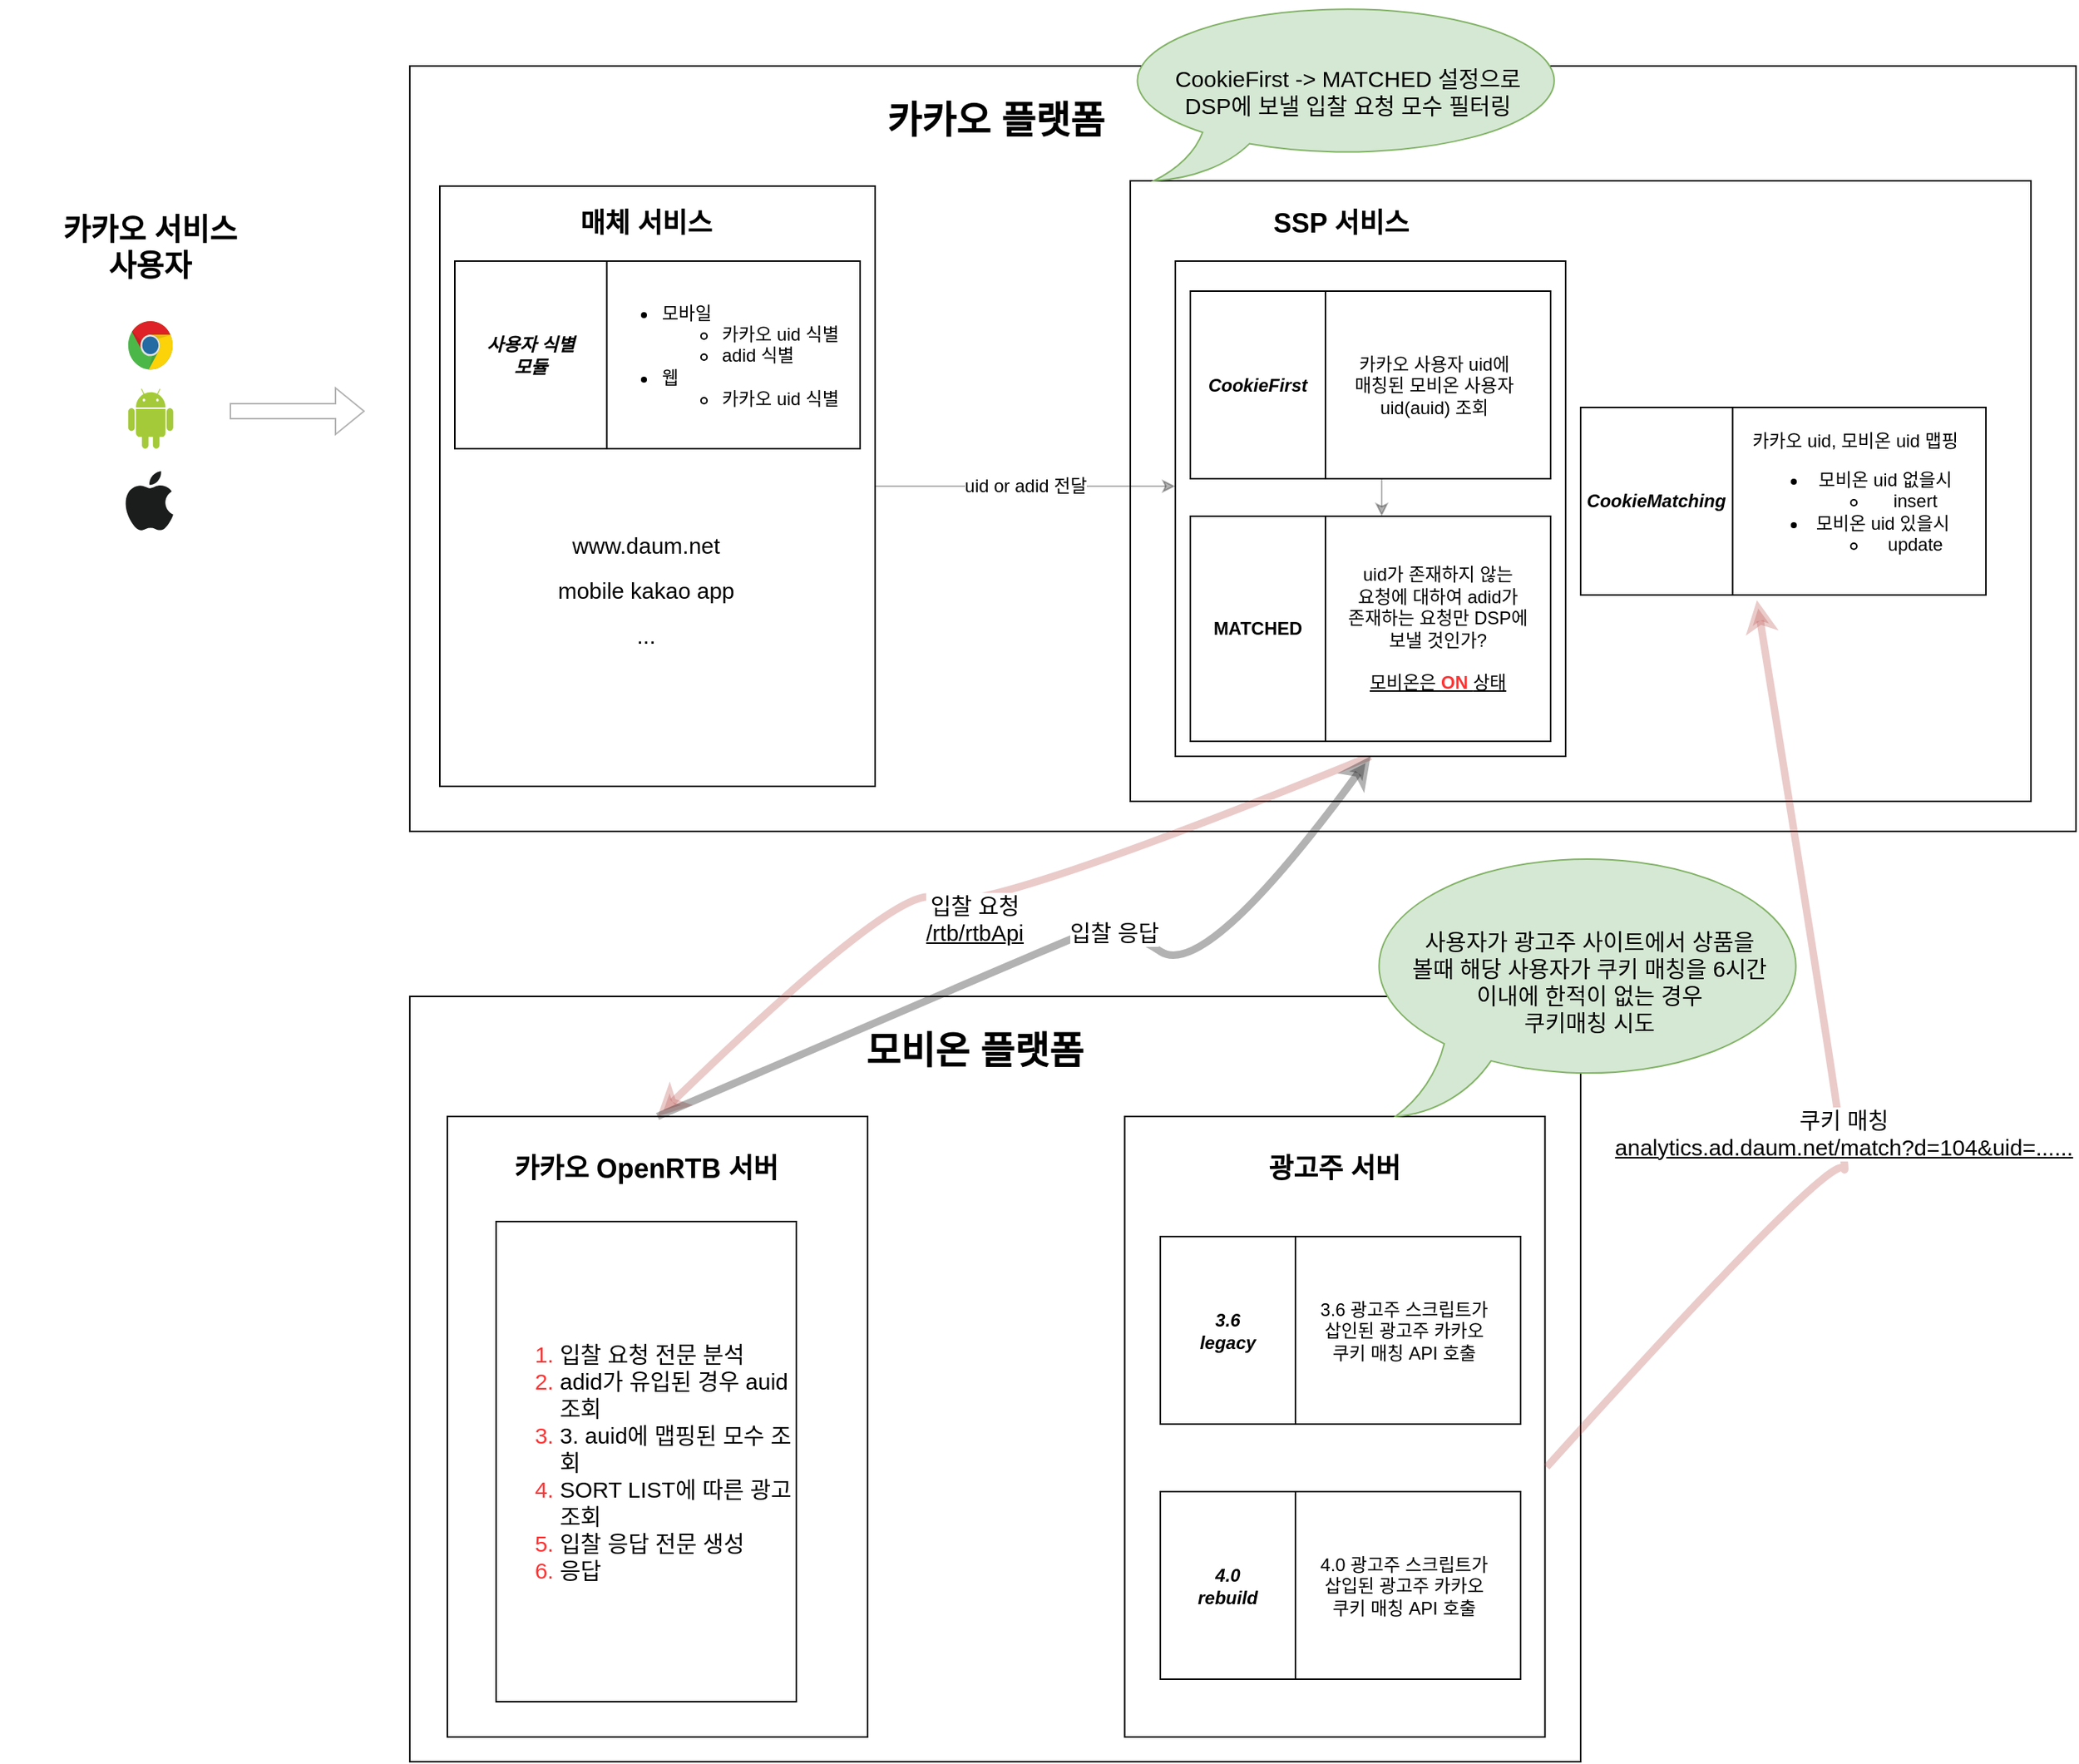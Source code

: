 <mxfile version="15.5.4" type="github">
  <diagram id="_dlns_Dd5ReVDMEz_RVe" name="Page-1">
    <mxGraphModel dx="1185" dy="699" grid="1" gridSize="10" guides="1" tooltips="1" connect="1" arrows="1" fold="1" page="1" pageScale="1" pageWidth="827" pageHeight="1169" math="0" shadow="0">
      <root>
        <mxCell id="0" />
        <mxCell id="1" parent="0" />
        <mxCell id="AgAntlIaIiCfEKC43YWO-29" value="" style="verticalLabelPosition=bottom;verticalAlign=top;html=1;shape=mxgraph.basic.rect;fillColor2=none;strokeWidth=1;size=20;indent=5;fontSize=12;" vertex="1" parent="1">
          <mxGeometry x="300" y="440" width="1110" height="510" as="geometry" />
        </mxCell>
        <mxCell id="AgAntlIaIiCfEKC43YWO-10" value="카카오 서비스&lt;br&gt;사용자" style="text;html=1;strokeColor=none;fillColor=none;align=center;verticalAlign=middle;whiteSpace=wrap;rounded=0;fontStyle=1;fontSize=20;" vertex="1" parent="1">
          <mxGeometry x="27.4" y="545" width="200" height="30" as="geometry" />
        </mxCell>
        <mxCell id="AgAntlIaIiCfEKC43YWO-13" value="" style="dashed=0;outlineConnect=0;html=1;align=center;labelPosition=center;verticalLabelPosition=bottom;verticalAlign=top;shape=mxgraph.weblogos.android;fillColor=#A4CA39;strokeColor=none" vertex="1" parent="1">
          <mxGeometry x="112.4" y="655" width="30" height="40" as="geometry" />
        </mxCell>
        <mxCell id="AgAntlIaIiCfEKC43YWO-14" value="" style="dashed=0;outlineConnect=0;html=1;align=center;labelPosition=center;verticalLabelPosition=bottom;verticalAlign=top;shape=mxgraph.weblogos.apple;fillColor=#1B1C1C;strokeColor=none" vertex="1" parent="1">
          <mxGeometry x="110" y="710" width="32.4" height="40" as="geometry" />
        </mxCell>
        <mxCell id="AgAntlIaIiCfEKC43YWO-15" value="" style="dashed=0;outlineConnect=0;html=1;align=center;labelPosition=center;verticalLabelPosition=bottom;verticalAlign=top;shape=mxgraph.weblogos.chrome" vertex="1" parent="1">
          <mxGeometry x="112.4" y="610" width="30" height="33" as="geometry" />
        </mxCell>
        <mxCell id="AgAntlIaIiCfEKC43YWO-23" value="" style="rounded=0;whiteSpace=wrap;html=1;fontSize=12;" vertex="1" parent="1">
          <mxGeometry x="320" y="520" width="290" height="400" as="geometry" />
        </mxCell>
        <mxCell id="AgAntlIaIiCfEKC43YWO-26" value="" style="shape=flexArrow;endArrow=classic;html=1;rounded=0;fontSize=12;opacity=30;" edge="1" parent="1">
          <mxGeometry width="50" height="50" relative="1" as="geometry">
            <mxPoint x="180" y="670" as="sourcePoint" />
            <mxPoint x="270" y="670" as="targetPoint" />
          </mxGeometry>
        </mxCell>
        <mxCell id="AgAntlIaIiCfEKC43YWO-28" value="" style="rounded=0;whiteSpace=wrap;html=1;fontSize=12;" vertex="1" parent="1">
          <mxGeometry x="780" y="516.5" width="600" height="413.5" as="geometry" />
        </mxCell>
        <mxCell id="AgAntlIaIiCfEKC43YWO-30" value="uid or adid 전달" style="endArrow=classic;html=1;rounded=0;fontSize=12;opacity=30;exitX=1;exitY=0.5;exitDx=0;exitDy=0;" edge="1" parent="1" source="AgAntlIaIiCfEKC43YWO-23">
          <mxGeometry width="50" height="50" relative="1" as="geometry">
            <mxPoint x="340" y="500" as="sourcePoint" />
            <mxPoint x="810" y="720" as="targetPoint" />
          </mxGeometry>
        </mxCell>
        <mxCell id="AgAntlIaIiCfEKC43YWO-33" value="SSP 서비스" style="text;html=1;strokeColor=none;fillColor=none;align=center;verticalAlign=middle;whiteSpace=wrap;rounded=0;fontSize=18;fontStyle=1" vertex="1" parent="1">
          <mxGeometry x="862.5" y="530" width="115" height="30" as="geometry" />
        </mxCell>
        <mxCell id="AgAntlIaIiCfEKC43YWO-50" value="매체 서비스" style="text;html=1;strokeColor=none;fillColor=none;align=center;verticalAlign=middle;whiteSpace=wrap;rounded=0;fontSize=18;fontStyle=1" vertex="1" parent="1">
          <mxGeometry x="400" y="530" width="115" height="30" as="geometry" />
        </mxCell>
        <mxCell id="AgAntlIaIiCfEKC43YWO-51" value="카카오 플랫폼" style="text;html=1;strokeColor=none;fillColor=none;align=center;verticalAlign=middle;whiteSpace=wrap;rounded=0;fontSize=25;fontStyle=1" vertex="1" parent="1">
          <mxGeometry x="603.75" y="460" width="172.5" height="30" as="geometry" />
        </mxCell>
        <mxCell id="AgAntlIaIiCfEKC43YWO-58" value="" style="group" vertex="1" connectable="0" parent="1">
          <mxGeometry x="330" y="570" width="270" height="125" as="geometry" />
        </mxCell>
        <mxCell id="AgAntlIaIiCfEKC43YWO-59" value="&lt;ul&gt;&lt;li&gt;모바일&lt;/li&gt;&lt;ul&gt;&lt;li&gt;카카오 uid 식별&lt;/li&gt;&lt;li&gt;adid 식별&lt;/li&gt;&lt;/ul&gt;&lt;li&gt;웹&lt;/li&gt;&lt;ul&gt;&lt;li&gt;카카오 uid 식별&lt;/li&gt;&lt;/ul&gt;&lt;/ul&gt;" style="rounded=0;whiteSpace=wrap;html=1;fontSize=12;align=left;" vertex="1" parent="AgAntlIaIiCfEKC43YWO-58">
          <mxGeometry x="95.625" width="174.375" height="125.0" as="geometry" />
        </mxCell>
        <mxCell id="AgAntlIaIiCfEKC43YWO-60" value="사용자 식별&lt;br&gt;모듈" style="rounded=0;whiteSpace=wrap;html=1;fontSize=12;fontStyle=3" vertex="1" parent="AgAntlIaIiCfEKC43YWO-58">
          <mxGeometry width="101.25" height="125.0" as="geometry" />
        </mxCell>
        <mxCell id="AgAntlIaIiCfEKC43YWO-61" value="&lt;font style=&quot;font-size: 15px&quot;&gt;www.daum.net&lt;br&gt;mobile kakao app&lt;br&gt;...&lt;br&gt;&lt;/font&gt;" style="text;html=1;strokeColor=none;fillColor=none;align=center;verticalAlign=middle;whiteSpace=wrap;rounded=0;fontSize=25;" vertex="1" parent="1">
          <mxGeometry x="385" y="770" width="145" height="30" as="geometry" />
        </mxCell>
        <mxCell id="AgAntlIaIiCfEKC43YWO-65" value="&lt;div&gt;&lt;span&gt;CookieFirst -&amp;gt; MATCHED 설정으로&lt;/span&gt;&lt;/div&gt;DSP에 보낼 입찰 요청 모수 필터링" style="whiteSpace=wrap;html=1;shape=mxgraph.basic.oval_callout;fontSize=15;align=center;fillColor=#d5e8d4;strokeColor=#82b366;" vertex="1" parent="1">
          <mxGeometry x="770" y="396.5" width="310" height="120" as="geometry" />
        </mxCell>
        <mxCell id="AgAntlIaIiCfEKC43YWO-66" value="" style="verticalLabelPosition=bottom;verticalAlign=top;html=1;shape=mxgraph.basic.rect;fillColor2=none;strokeWidth=1;size=20;indent=5;fontSize=12;" vertex="1" parent="1">
          <mxGeometry x="300" y="1060" width="780" height="510" as="geometry" />
        </mxCell>
        <mxCell id="AgAntlIaIiCfEKC43YWO-67" value="모비온 플랫폼" style="text;html=1;strokeColor=none;fillColor=none;align=center;verticalAlign=middle;whiteSpace=wrap;rounded=0;fontSize=25;fontStyle=1" vertex="1" parent="1">
          <mxGeometry x="590" y="1080" width="172.5" height="30" as="geometry" />
        </mxCell>
        <mxCell id="AgAntlIaIiCfEKC43YWO-68" value="" style="rounded=0;whiteSpace=wrap;html=1;fontSize=12;" vertex="1" parent="1">
          <mxGeometry x="325" y="1140" width="280" height="413.5" as="geometry" />
        </mxCell>
        <mxCell id="AgAntlIaIiCfEKC43YWO-69" value="카카오 OpenRTB 서버" style="text;html=1;strokeColor=none;fillColor=none;align=center;verticalAlign=middle;whiteSpace=wrap;rounded=0;fontSize=18;fontStyle=1" vertex="1" parent="1">
          <mxGeometry x="361.25" y="1160" width="192.5" height="30" as="geometry" />
        </mxCell>
        <mxCell id="AgAntlIaIiCfEKC43YWO-70" value="&lt;ol&gt;&lt;li&gt;&lt;font color=&quot;#000000&quot;&gt;입찰 요청 전문 분석&lt;/font&gt;&lt;/li&gt;&lt;li&gt;&lt;font color=&quot;#000000&quot;&gt;adid가 유입된 경우 auid 조회&lt;/font&gt;&lt;/li&gt;&lt;li&gt;&lt;font color=&quot;#000000&quot;&gt;3. auid에 맵핑된 모수 조회&lt;/font&gt;&lt;/li&gt;&lt;li&gt;&lt;font color=&quot;#000000&quot;&gt;SORT LIST에 따른 광고 조회&lt;/font&gt;&lt;/li&gt;&lt;li&gt;&lt;font color=&quot;#000000&quot;&gt;입찰 응답 전문 생성&lt;/font&gt;&lt;/li&gt;&lt;li&gt;&lt;font color=&quot;#000000&quot;&gt;응답&lt;/font&gt;&lt;/li&gt;&lt;/ol&gt;" style="rounded=0;whiteSpace=wrap;html=1;fontSize=15;fontColor=#FF3333;align=left;" vertex="1" parent="1">
          <mxGeometry x="357.5" y="1210" width="200" height="320" as="geometry" />
        </mxCell>
        <mxCell id="AgAntlIaIiCfEKC43YWO-71" value="" style="rounded=0;whiteSpace=wrap;html=1;fontSize=12;" vertex="1" parent="1">
          <mxGeometry x="776.25" y="1140" width="280" height="413.5" as="geometry" />
        </mxCell>
        <mxCell id="AgAntlIaIiCfEKC43YWO-72" value="광고주 서버" style="text;html=1;strokeColor=none;fillColor=none;align=center;verticalAlign=middle;whiteSpace=wrap;rounded=0;fontSize=18;fontStyle=1" vertex="1" parent="1">
          <mxGeometry x="836.25" y="1160" width="160" height="30" as="geometry" />
        </mxCell>
        <mxCell id="AgAntlIaIiCfEKC43YWO-73" value="" style="group" vertex="1" connectable="0" parent="1">
          <mxGeometry x="800" y="1220" width="240" height="125" as="geometry" />
        </mxCell>
        <mxCell id="AgAntlIaIiCfEKC43YWO-74" value="카카오 사용자 uid에&lt;br&gt;매칭된 모비온 사용자 uid(auid) 조회" style="rounded=0;whiteSpace=wrap;html=1;fontSize=12;" vertex="1" parent="AgAntlIaIiCfEKC43YWO-73">
          <mxGeometry x="85" width="155" height="125.0" as="geometry" />
        </mxCell>
        <mxCell id="AgAntlIaIiCfEKC43YWO-75" value="3.6&lt;br&gt;legacy" style="rounded=0;whiteSpace=wrap;html=1;fontSize=12;fontStyle=3" vertex="1" parent="AgAntlIaIiCfEKC43YWO-73">
          <mxGeometry width="90" height="125.0" as="geometry" />
        </mxCell>
        <mxCell id="AgAntlIaIiCfEKC43YWO-76" value="" style="group" vertex="1" connectable="0" parent="1">
          <mxGeometry x="800" y="1220" width="240" height="125" as="geometry" />
        </mxCell>
        <mxCell id="AgAntlIaIiCfEKC43YWO-77" value="3.6 광고주 스크립트가&lt;br&gt;삽인된 광고주 카카오&lt;br&gt;쿠키 매칭 API 호출" style="rounded=0;whiteSpace=wrap;html=1;fontSize=12;" vertex="1" parent="AgAntlIaIiCfEKC43YWO-76">
          <mxGeometry x="85" width="155" height="125.0" as="geometry" />
        </mxCell>
        <mxCell id="AgAntlIaIiCfEKC43YWO-78" value="3.6&lt;br&gt;legacy" style="rounded=0;whiteSpace=wrap;html=1;fontSize=12;fontStyle=3" vertex="1" parent="AgAntlIaIiCfEKC43YWO-76">
          <mxGeometry width="90" height="125.0" as="geometry" />
        </mxCell>
        <mxCell id="AgAntlIaIiCfEKC43YWO-79" value="" style="group" vertex="1" connectable="0" parent="1">
          <mxGeometry x="800" y="1390" width="240" height="125" as="geometry" />
        </mxCell>
        <mxCell id="AgAntlIaIiCfEKC43YWO-80" value="4.0 광고주 스크립트가&lt;br&gt;삽입된 광고주 카카오&lt;br&gt;쿠키 매칭 API 호출" style="rounded=0;whiteSpace=wrap;html=1;fontSize=12;" vertex="1" parent="AgAntlIaIiCfEKC43YWO-79">
          <mxGeometry x="85" width="155" height="125.0" as="geometry" />
        </mxCell>
        <mxCell id="AgAntlIaIiCfEKC43YWO-81" value="4.0&lt;br&gt;rebuild" style="rounded=0;whiteSpace=wrap;html=1;fontSize=12;fontStyle=3" vertex="1" parent="AgAntlIaIiCfEKC43YWO-79">
          <mxGeometry width="90" height="125.0" as="geometry" />
        </mxCell>
        <mxCell id="AgAntlIaIiCfEKC43YWO-82" value="입찰 요청&lt;br&gt;&lt;u&gt;/rtb/rtbApi&lt;/u&gt;" style="curved=1;endArrow=classic;html=1;rounded=0;fontSize=15;fontColor=#000000;opacity=30;entryX=0.5;entryY=0;entryDx=0;entryDy=0;exitX=0.5;exitY=1;exitDx=0;exitDy=0;fillColor=#f8cecc;strokeColor=#b85450;strokeWidth=5;" edge="1" parent="1" source="AgAntlIaIiCfEKC43YWO-84" target="AgAntlIaIiCfEKC43YWO-68">
          <mxGeometry width="50" height="50" relative="1" as="geometry">
            <mxPoint x="620" y="1010" as="sourcePoint" />
            <mxPoint x="670" y="960" as="targetPoint" />
            <Array as="points">
              <mxPoint x="670" y="1010" />
              <mxPoint x="630" y="980" />
            </Array>
          </mxGeometry>
        </mxCell>
        <mxCell id="AgAntlIaIiCfEKC43YWO-83" value="사용자가 광고주 사이트에서 상품을&lt;br&gt;볼때 해당 사용자가 쿠키 매칭을 6시간&lt;br&gt;이내에 한적이 없는 경우&lt;br&gt;쿠키매칭 시도&lt;div&gt;&lt;/div&gt;" style="whiteSpace=wrap;html=1;shape=mxgraph.basic.oval_callout;fontSize=15;align=center;fillColor=#d5e8d4;strokeColor=#82b366;" vertex="1" parent="1">
          <mxGeometry x="931" y="960" width="310" height="180" as="geometry" />
        </mxCell>
        <mxCell id="AgAntlIaIiCfEKC43YWO-86" value="" style="group" vertex="1" connectable="0" parent="1">
          <mxGeometry x="810" y="570" width="260" height="330" as="geometry" />
        </mxCell>
        <mxCell id="AgAntlIaIiCfEKC43YWO-84" value="" style="rounded=0;whiteSpace=wrap;html=1;fontSize=15;fontColor=#000000;align=left;" vertex="1" parent="AgAntlIaIiCfEKC43YWO-86">
          <mxGeometry width="260" height="330" as="geometry" />
        </mxCell>
        <mxCell id="AgAntlIaIiCfEKC43YWO-49" value="" style="endArrow=classic;html=1;rounded=0;fontSize=12;opacity=30;exitX=0.274;exitY=1;exitDx=0;exitDy=0;entryX=0.25;entryY=0;entryDx=0;entryDy=0;exitPerimeter=0;" edge="1" parent="AgAntlIaIiCfEKC43YWO-86" source="AgAntlIaIiCfEKC43YWO-32">
          <mxGeometry width="50" height="50" relative="1" as="geometry">
            <mxPoint x="240" y="253" as="sourcePoint" />
            <mxPoint x="137.5" y="170" as="targetPoint" />
          </mxGeometry>
        </mxCell>
        <mxCell id="AgAntlIaIiCfEKC43YWO-44" value="" style="group" vertex="1" connectable="0" parent="AgAntlIaIiCfEKC43YWO-86">
          <mxGeometry x="10" y="20" width="240" height="125" as="geometry" />
        </mxCell>
        <mxCell id="AgAntlIaIiCfEKC43YWO-32" value="카카오 사용자 uid에&lt;br&gt;매칭된 모비온 사용자 uid(auid) 조회" style="rounded=0;whiteSpace=wrap;html=1;fontSize=12;" vertex="1" parent="AgAntlIaIiCfEKC43YWO-44">
          <mxGeometry x="85" width="155" height="125.0" as="geometry" />
        </mxCell>
        <mxCell id="AgAntlIaIiCfEKC43YWO-43" value="CookieFirst" style="rounded=0;whiteSpace=wrap;html=1;fontSize=12;fontStyle=3" vertex="1" parent="AgAntlIaIiCfEKC43YWO-44">
          <mxGeometry width="90" height="125.0" as="geometry" />
        </mxCell>
        <mxCell id="AgAntlIaIiCfEKC43YWO-46" value="" style="group" vertex="1" connectable="0" parent="AgAntlIaIiCfEKC43YWO-86">
          <mxGeometry x="10" y="170" width="240" height="150" as="geometry" />
        </mxCell>
        <mxCell id="AgAntlIaIiCfEKC43YWO-35" value="uid가 존재하지 않는 &lt;br&gt;요청에 대하여 adid가 &lt;br&gt;존재하는 요청만 DSP에&lt;br&gt;보낼 것인가?&lt;br&gt;&lt;br&gt;&lt;u&gt;모비온은 &lt;b&gt;&lt;font color=&quot;#ff3333&quot;&gt;ON&lt;/font&gt; &lt;/b&gt;상태&lt;/u&gt;" style="rounded=0;whiteSpace=wrap;html=1;fontSize=12;" vertex="1" parent="AgAntlIaIiCfEKC43YWO-46">
          <mxGeometry x="90" width="150" height="150" as="geometry" />
        </mxCell>
        <mxCell id="AgAntlIaIiCfEKC43YWO-45" value="MATCHED" style="rounded=0;whiteSpace=wrap;html=1;fontSize=12;fontStyle=1" vertex="1" parent="AgAntlIaIiCfEKC43YWO-46">
          <mxGeometry width="90" height="150" as="geometry" />
        </mxCell>
        <mxCell id="AgAntlIaIiCfEKC43YWO-87" value="" style="group" vertex="1" connectable="0" parent="1">
          <mxGeometry x="330" y="570" width="270" height="125" as="geometry" />
        </mxCell>
        <mxCell id="AgAntlIaIiCfEKC43YWO-88" value="&lt;ul&gt;&lt;li&gt;모바일&lt;/li&gt;&lt;ul&gt;&lt;li&gt;카카오 uid 식별&lt;/li&gt;&lt;li&gt;adid 식별&lt;/li&gt;&lt;/ul&gt;&lt;li&gt;웹&lt;/li&gt;&lt;ul&gt;&lt;li&gt;카카오 uid 식별&lt;/li&gt;&lt;/ul&gt;&lt;/ul&gt;" style="rounded=0;whiteSpace=wrap;html=1;fontSize=12;align=left;" vertex="1" parent="AgAntlIaIiCfEKC43YWO-87">
          <mxGeometry x="95.625" width="174.375" height="125.0" as="geometry" />
        </mxCell>
        <mxCell id="AgAntlIaIiCfEKC43YWO-89" value="사용자 식별&lt;br&gt;모듈" style="rounded=0;whiteSpace=wrap;html=1;fontSize=12;fontStyle=3" vertex="1" parent="AgAntlIaIiCfEKC43YWO-87">
          <mxGeometry width="101.25" height="125.0" as="geometry" />
        </mxCell>
        <mxCell id="AgAntlIaIiCfEKC43YWO-91" value="입찰 응답" style="curved=1;endArrow=classic;html=1;rounded=0;fontSize=15;fontColor=#000000;strokeWidth=5;opacity=30;entryX=0.5;entryY=1;entryDx=0;entryDy=0;exitX=0.5;exitY=0;exitDx=0;exitDy=0;" edge="1" parent="1" source="AgAntlIaIiCfEKC43YWO-68" target="AgAntlIaIiCfEKC43YWO-84">
          <mxGeometry x="0.114" y="-6" width="50" height="50" relative="1" as="geometry">
            <mxPoint x="750" y="1110" as="sourcePoint" />
            <mxPoint x="800" y="1060" as="targetPoint" />
            <Array as="points">
              <mxPoint x="720" y="1030" />
              <mxPoint x="770" y="1010" />
              <mxPoint x="830" y="1050" />
            </Array>
            <mxPoint as="offset" />
          </mxGeometry>
        </mxCell>
        <mxCell id="AgAntlIaIiCfEKC43YWO-95" value="쿠키 매칭&lt;br&gt;&lt;u&gt;analytics.ad.daum.net/match?d=104&amp;amp;uid=......&lt;/u&gt;" style="curved=1;endArrow=classic;html=1;rounded=0;fontSize=15;fontColor=#000000;opacity=30;entryX=0.125;entryY=1.028;entryDx=0;entryDy=0;exitX=1.004;exitY=0.565;exitDx=0;exitDy=0;fillColor=#f8cecc;strokeColor=#b85450;strokeWidth=5;entryPerimeter=0;exitPerimeter=0;" edge="1" parent="1" source="AgAntlIaIiCfEKC43YWO-71" target="AgAntlIaIiCfEKC43YWO-93">
          <mxGeometry width="50" height="50" relative="1" as="geometry">
            <mxPoint x="1531.25" y="980" as="sourcePoint" />
            <mxPoint x="1056.25" y="1220.0" as="targetPoint" />
            <Array as="points">
              <mxPoint x="1250" y="1160" />
              <mxPoint x="1261" y="1190" />
            </Array>
          </mxGeometry>
        </mxCell>
        <mxCell id="AgAntlIaIiCfEKC43YWO-96" value="" style="group" vertex="1" connectable="0" parent="1">
          <mxGeometry x="1080" y="667.5" width="270" height="125" as="geometry" />
        </mxCell>
        <mxCell id="AgAntlIaIiCfEKC43YWO-93" value="&lt;div&gt;카카오 uid, 모비온 uid 맵핑&lt;/div&gt;&lt;div&gt;&lt;ul&gt;&lt;li&gt;모비온 uid 없을시&lt;/li&gt;&lt;ul&gt;&lt;li&gt;insert&lt;/li&gt;&lt;/ul&gt;&lt;li&gt;모비온 uid 있을시&amp;nbsp;&lt;/li&gt;&lt;ul&gt;&lt;li&gt;update&lt;/li&gt;&lt;/ul&gt;&lt;/ul&gt;&lt;/div&gt;" style="rounded=0;whiteSpace=wrap;html=1;fontSize=12;align=center;" vertex="1" parent="AgAntlIaIiCfEKC43YWO-96">
          <mxGeometry x="95.625" width="174.375" height="125.0" as="geometry" />
        </mxCell>
        <mxCell id="AgAntlIaIiCfEKC43YWO-94" value="CookieMatching" style="rounded=0;whiteSpace=wrap;html=1;fontSize=12;fontStyle=3" vertex="1" parent="AgAntlIaIiCfEKC43YWO-96">
          <mxGeometry width="101.25" height="125.0" as="geometry" />
        </mxCell>
      </root>
    </mxGraphModel>
  </diagram>
</mxfile>
